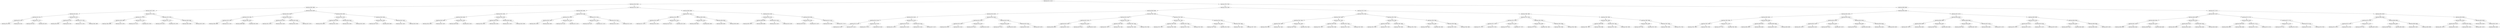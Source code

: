 digraph G{
21375876 [label="Node{data=[6112, 6112]}"]
21375876 -> 130381336
130381336 [label="Node{data=[5044, 5044]}"]
130381336 -> 952975535
952975535 [label="Node{data=[2088, 2088]}"]
952975535 -> 1601507819
1601507819 [label="Node{data=[1867, 1867]}"]
1601507819 -> 1876888458
1876888458 [label="Node{data=[919, 919]}"]
1876888458 -> 1132910047
1132910047 [label="Node{data=[915, 915]}"]
1132910047 -> 287063352
287063352 [label="Node{data=[913, 913]}"]
287063352 -> 1712430265
1712430265 [label="Node{data=[780, 780]}"]
287063352 -> 1904560298
1904560298 [label="Node{data=[914, 914]}"]
1132910047 -> 72893288
72893288 [label="Node{data=[917, 917]}"]
72893288 -> 1960663846
1960663846 [label="Node{data=[916, 916]}"]
72893288 -> 516154704
516154704 [label="Node{data=[918, 918]}"]
1876888458 -> 1163411002
1163411002 [label="Node{data=[923, 923]}"]
1163411002 -> 56456954
56456954 [label="Node{data=[921, 921]}"]
56456954 -> 491198940
491198940 [label="Node{data=[920, 920]}"]
56456954 -> 481269313
481269313 [label="Node{data=[922, 922]}"]
1163411002 -> 411226624
411226624 [label="Node{data=[1379, 1379]}"]
411226624 -> 1887472972
1887472972 [label="Node{data=[1374, 1374]}"]
411226624 -> 1429009273
1429009273 [label="Node{data=[1866, 1866]}"]
1601507819 -> 894532099
894532099 [label="Node{data=[1875, 1875]}"]
894532099 -> 1003338875
1003338875 [label="Node{data=[1871, 1871]}"]
1003338875 -> 1330883747
1330883747 [label="Node{data=[1869, 1869]}"]
1330883747 -> 2111191307
2111191307 [label="Node{data=[1868, 1868]}"]
1330883747 -> 1139394000
1139394000 [label="Node{data=[1870, 1870]}"]
1003338875 -> 353470386
353470386 [label="Node{data=[1873, 1873]}"]
353470386 -> 1198855943
1198855943 [label="Node{data=[1872, 1872]}"]
353470386 -> 187134083
187134083 [label="Node{data=[1874, 1874]}"]
894532099 -> 116253554
116253554 [label="Node{data=[1879, 1879]}"]
116253554 -> 534300682
534300682 [label="Node{data=[1877, 1877]}"]
534300682 -> 1887058393
1887058393 [label="Node{data=[1876, 1876]}"]
534300682 -> 1080683581
1080683581 [label="Node{data=[1878, 1878]}"]
116253554 -> 695623985
695623985 [label="Node{data=[2086, 2086]}"]
695623985 -> 1891071117
1891071117 [label="Node{data=[1880, 1880]}"]
695623985 -> 1361194931
1361194931 [label="Node{data=[2087, 2087]}"]
952975535 -> 1579497902
1579497902 [label="Node{data=[5028, 5028]}"]
1579497902 -> 1145091250
1145091250 [label="Node{data=[5020, 5020]}"]
1145091250 -> 253273003
253273003 [label="Node{data=[2138, 2138]}"]
253273003 -> 1334270540
1334270540 [label="Node{data=[2109, 2109]}"]
1334270540 -> 949547611
949547611 [label="Node{data=[2089, 2089]}"]
1334270540 -> 2042373342
2042373342 [label="Node{data=[2119, 2119]}"]
253273003 -> 871617977
871617977 [label="Node{data=[4967, 4967]}"]
871617977 -> 1188281521
1188281521 [label="Node{data=[4888, 4888]}"]
871617977 -> 967218202
967218202 [label="Node{data=[5004, 5004]}"]
1145091250 -> 564452644
564452644 [label="Node{data=[5024, 5024]}"]
564452644 -> 207063732
207063732 [label="Node{data=[5022, 5022]}"]
207063732 -> 1471842747
1471842747 [label="Node{data=[5021, 5021]}"]
207063732 -> 1521602834
1521602834 [label="Node{data=[5023, 5023]}"]
564452644 -> 1568373405
1568373405 [label="Node{data=[5026, 5026]}"]
1568373405 -> 1841912236
1841912236 [label="Node{data=[5025, 5025]}"]
1568373405 -> 1849549567
1849549567 [label="Node{data=[5027, 5027]}"]
1579497902 -> 978356075
978356075 [label="Node{data=[5036, 5036]}"]
978356075 -> 1014607150
1014607150 [label="Node{data=[5032, 5032]}"]
1014607150 -> 467310388
467310388 [label="Node{data=[5030, 5030]}"]
467310388 -> 452048042
452048042 [label="Node{data=[5029, 5029]}"]
467310388 -> 614732608
614732608 [label="Node{data=[5031, 5031]}"]
1014607150 -> 1430637095
1430637095 [label="Node{data=[5034, 5034]}"]
1430637095 -> 443126924
443126924 [label="Node{data=[5033, 5033]}"]
1430637095 -> 220866447
220866447 [label="Node{data=[5035, 5035]}"]
978356075 -> 160435065
160435065 [label="Node{data=[5040, 5040]}"]
160435065 -> 1929378974
1929378974 [label="Node{data=[5038, 5038]}"]
1929378974 -> 610589625
610589625 [label="Node{data=[5037, 5037]}"]
1929378974 -> 2016315109
2016315109 [label="Node{data=[5039, 5039]}"]
160435065 -> 1911329114
1911329114 [label="Node{data=[5042, 5042]}"]
1911329114 -> 2096797941
2096797941 [label="Node{data=[5041, 5041]}"]
1911329114 -> 2126589376
2126589376 [label="Node{data=[5043, 5043]}"]
130381336 -> 1918145875
1918145875 [label="Node{data=[5156, 5156]}"]
1918145875 -> 1739041794
1739041794 [label="Node{data=[5060, 5060]}"]
1739041794 -> 1337109811
1337109811 [label="Node{data=[5052, 5052]}"]
1337109811 -> 946480680
946480680 [label="Node{data=[5048, 5048]}"]
946480680 -> 1858261627
1858261627 [label="Node{data=[5046, 5046]}"]
1858261627 -> 878683165
878683165 [label="Node{data=[5045, 5045]}"]
1858261627 -> 1851673744
1851673744 [label="Node{data=[5047, 5047]}"]
946480680 -> 124546069
124546069 [label="Node{data=[5050, 5050]}"]
124546069 -> 2135238537
2135238537 [label="Node{data=[5049, 5049]}"]
124546069 -> 921897776
921897776 [label="Node{data=[5051, 5051]}"]
1337109811 -> 718666674
718666674 [label="Node{data=[5056, 5056]}"]
718666674 -> 1312634425
1312634425 [label="Node{data=[5054, 5054]}"]
1312634425 -> 412236056
412236056 [label="Node{data=[5053, 5053]}"]
1312634425 -> 915807153
915807153 [label="Node{data=[5055, 5055]}"]
718666674 -> 857435834
857435834 [label="Node{data=[5058, 5058]}"]
857435834 -> 347085342
347085342 [label="Node{data=[5057, 5057]}"]
857435834 -> 493075305
493075305 [label="Node{data=[5059, 5059]}"]
1739041794 -> 456028391
456028391 [label="Node{data=[5148, 5148]}"]
456028391 -> 1940435846
1940435846 [label="Node{data=[5144, 5144]}"]
1940435846 -> 1734096647
1734096647 [label="Node{data=[5062, 5062]}"]
1734096647 -> 1734631542
1734631542 [label="Node{data=[5061, 5061]}"]
1734096647 -> 254119221
254119221 [label="Node{data=[5063, 5063]}"]
1940435846 -> 958868436
958868436 [label="Node{data=[5146, 5146]}"]
958868436 -> 1069930488
1069930488 [label="Node{data=[5145, 5145]}"]
958868436 -> 2078701478
2078701478 [label="Node{data=[5147, 5147]}"]
456028391 -> 1476985290
1476985290 [label="Node{data=[5152, 5152]}"]
1476985290 -> 1492187284
1492187284 [label="Node{data=[5150, 5150]}"]
1492187284 -> 1226542693
1226542693 [label="Node{data=[5149, 5149]}"]
1492187284 -> 25729959
25729959 [label="Node{data=[5151, 5151]}"]
1476985290 -> 295689485
295689485 [label="Node{data=[5154, 5154]}"]
295689485 -> 1324655602
1324655602 [label="Node{data=[5153, 5153]}"]
295689485 -> 1527346415
1527346415 [label="Node{data=[5155, 5155]}"]
1918145875 -> 513378698
513378698 [label="Node{data=[6096, 6096]}"]
513378698 -> 1904302305
1904302305 [label="Node{data=[5451, 5451]}"]
1904302305 -> 436313616
436313616 [label="Node{data=[5160, 5160]}"]
436313616 -> 180301747
180301747 [label="Node{data=[5158, 5158]}"]
180301747 -> 1480078007
1480078007 [label="Node{data=[5157, 5157]}"]
180301747 -> 595934977
595934977 [label="Node{data=[5159, 5159]}"]
436313616 -> 904057983
904057983 [label="Node{data=[5162, 5162]}"]
904057983 -> 1179891655
1179891655 [label="Node{data=[5161, 5161]}"]
904057983 -> 1609009200
1609009200 [label="Node{data=[5220, 5220]}"]
1904302305 -> 1435556346
1435556346 [label="Node{data=[6092, 6092]}"]
1435556346 -> 1987227163
1987227163 [label="Node{data=[5901, 5901]}"]
1987227163 -> 767869597
767869597 [label="Node{data=[5495, 5495]}"]
1987227163 -> 1317103901
1317103901 [label="Node{data=[6091, 6091]}"]
1435556346 -> 495789630
495789630 [label="Node{data=[6094, 6094]}"]
495789630 -> 2121023970
2121023970 [label="Node{data=[6093, 6093]}"]
495789630 -> 1974973592
1974973592 [label="Node{data=[6095, 6095]}"]
513378698 -> 817623730
817623730 [label="Node{data=[6104, 6104]}"]
817623730 -> 1156812365
1156812365 [label="Node{data=[6100, 6100]}"]
1156812365 -> 1485616224
1485616224 [label="Node{data=[6098, 6098]}"]
1485616224 -> 274192541
274192541 [label="Node{data=[6097, 6097]}"]
1485616224 -> 2132182599
2132182599 [label="Node{data=[6099, 6099]}"]
1156812365 -> 659553806
659553806 [label="Node{data=[6102, 6102]}"]
659553806 -> 442327347
442327347 [label="Node{data=[6101, 6101]}"]
659553806 -> 887144917
887144917 [label="Node{data=[6103, 6103]}"]
817623730 -> 2140102064
2140102064 [label="Node{data=[6108, 6108]}"]
2140102064 -> 661152705
661152705 [label="Node{data=[6106, 6106]}"]
661152705 -> 1456327398
1456327398 [label="Node{data=[6105, 6105]}"]
661152705 -> 1678858115
1678858115 [label="Node{data=[6107, 6107]}"]
2140102064 -> 1635185772
1635185772 [label="Node{data=[6110, 6110]}"]
1635185772 -> 90502632
90502632 [label="Node{data=[6109, 6109]}"]
1635185772 -> 1028031832
1028031832 [label="Node{data=[6111, 6111]}"]
21375876 -> 1401249852
1401249852 [label="Node{data=[7902, 7902]}"]
1401249852 -> 84290484
84290484 [label="Node{data=[7838, 7838]}"]
84290484 -> 661607753
661607753 [label="Node{data=[6508, 6508]}"]
661607753 -> 772434105
772434105 [label="Node{data=[6128, 6128]}"]
772434105 -> 1458993604
1458993604 [label="Node{data=[6120, 6120]}"]
1458993604 -> 1654240037
1654240037 [label="Node{data=[6116, 6116]}"]
1654240037 -> 1065449250
1065449250 [label="Node{data=[6114, 6114]}"]
1065449250 -> 1110679499
1110679499 [label="Node{data=[6113, 6113]}"]
1065449250 -> 661579280
661579280 [label="Node{data=[6115, 6115]}"]
1654240037 -> 138504515
138504515 [label="Node{data=[6118, 6118]}"]
138504515 -> 1011689230
1011689230 [label="Node{data=[6117, 6117]}"]
138504515 -> 1658731147
1658731147 [label="Node{data=[6119, 6119]}"]
1458993604 -> 844111526
844111526 [label="Node{data=[6124, 6124]}"]
844111526 -> 836264670
836264670 [label="Node{data=[6122, 6122]}"]
836264670 -> 1685608124
1685608124 [label="Node{data=[6121, 6121]}"]
836264670 -> 2002858714
2002858714 [label="Node{data=[6123, 6123]}"]
844111526 -> 1165408190
1165408190 [label="Node{data=[6126, 6126]}"]
1165408190 -> 936047452
936047452 [label="Node{data=[6125, 6125]}"]
1165408190 -> 295804591
295804591 [label="Node{data=[6127, 6127]}"]
772434105 -> 1864927651
1864927651 [label="Node{data=[6136, 6136]}"]
1864927651 -> 529729727
529729727 [label="Node{data=[6132, 6132]}"]
529729727 -> 2133018626
2133018626 [label="Node{data=[6130, 6130]}"]
2133018626 -> 1651172783
1651172783 [label="Node{data=[6129, 6129]}"]
2133018626 -> 1227099600
1227099600 [label="Node{data=[6131, 6131]}"]
529729727 -> 1316303547
1316303547 [label="Node{data=[6134, 6134]}"]
1316303547 -> 737345583
737345583 [label="Node{data=[6133, 6133]}"]
1316303547 -> 503435107
503435107 [label="Node{data=[6135, 6135]}"]
1864927651 -> 2007108606
2007108606 [label="Node{data=[6140, 6140]}"]
2007108606 -> 279256923
279256923 [label="Node{data=[6138, 6138]}"]
279256923 -> 593794840
593794840 [label="Node{data=[6137, 6137]}"]
279256923 -> 856571584
856571584 [label="Node{data=[6139, 6139]}"]
2007108606 -> 1410612900
1410612900 [label="Node{data=[6232, 6232]}"]
1410612900 -> 1819524282
1819524282 [label="Node{data=[6192, 6192]}"]
1410612900 -> 1806183035
1806183035 [label="Node{data=[6470, 6470]}"]
661607753 -> 689107440
689107440 [label="Node{data=[7586, 7586]}"]
689107440 -> 1552292712
1552292712 [label="Node{data=[6516, 6516]}"]
1552292712 -> 761395758
761395758 [label="Node{data=[6512, 6512]}"]
761395758 -> 120645131
120645131 [label="Node{data=[6510, 6510]}"]
120645131 -> 965937772
965937772 [label="Node{data=[6509, 6509]}"]
120645131 -> 1428294509
1428294509 [label="Node{data=[6511, 6511]}"]
761395758 -> 1999645549
1999645549 [label="Node{data=[6514, 6514]}"]
1999645549 -> 2008062782
2008062782 [label="Node{data=[6513, 6513]}"]
1999645549 -> 1456549838
1456549838 [label="Node{data=[6515, 6515]}"]
1552292712 -> 325926682
325926682 [label="Node{data=[7582, 7582]}"]
325926682 -> 1710228825
1710228825 [label="Node{data=[7580, 7580]}"]
1710228825 -> 384437170
384437170 [label="Node{data=[6517, 6517]}"]
1710228825 -> 1234893310
1234893310 [label="Node{data=[7581, 7581]}"]
325926682 -> 871733816
871733816 [label="Node{data=[7584, 7584]}"]
871733816 -> 1456114642
1456114642 [label="Node{data=[7583, 7583]}"]
871733816 -> 272350498
272350498 [label="Node{data=[7585, 7585]}"]
689107440 -> 242283474
242283474 [label="Node{data=[7594, 7594]}"]
242283474 -> 298556542
298556542 [label="Node{data=[7590, 7590]}"]
298556542 -> 333255054
333255054 [label="Node{data=[7588, 7588]}"]
333255054 -> 1581415546
1581415546 [label="Node{data=[7587, 7587]}"]
333255054 -> 1470491139
1470491139 [label="Node{data=[7589, 7589]}"]
298556542 -> 448836837
448836837 [label="Node{data=[7592, 7592]}"]
448836837 -> 1642764114
1642764114 [label="Node{data=[7591, 7591]}"]
448836837 -> 747013817
747013817 [label="Node{data=[7593, 7593]}"]
242283474 -> 1418429656
1418429656 [label="Node{data=[7834, 7834]}"]
1418429656 -> 1265853744
1265853744 [label="Node{data=[7646, 7646]}"]
1265853744 -> 2123774731
2123774731 [label="Node{data=[7626, 7626]}"]
1265853744 -> 1715329326
1715329326 [label="Node{data=[7833, 7833]}"]
1418429656 -> 1847078005
1847078005 [label="Node{data=[7836, 7836]}"]
1847078005 -> 1049796195
1049796195 [label="Node{data=[7835, 7835]}"]
1847078005 -> 1905501401
1905501401 [label="Node{data=[7837, 7837]}"]
84290484 -> 2037376876
2037376876 [label="Node{data=[7870, 7870]}"]
2037376876 -> 1455097776
1455097776 [label="Node{data=[7854, 7854]}"]
1455097776 -> 2096163458
2096163458 [label="Node{data=[7846, 7846]}"]
2096163458 -> 271137961
271137961 [label="Node{data=[7842, 7842]}"]
271137961 -> 385609031
385609031 [label="Node{data=[7840, 7840]}"]
385609031 -> 418643631
418643631 [label="Node{data=[7839, 7839]}"]
385609031 -> 1672258505
1672258505 [label="Node{data=[7841, 7841]}"]
271137961 -> 976815969
976815969 [label="Node{data=[7844, 7844]}"]
976815969 -> 1944147124
1944147124 [label="Node{data=[7843, 7843]}"]
976815969 -> 1952500449
1952500449 [label="Node{data=[7845, 7845]}"]
2096163458 -> 1918147919
1918147919 [label="Node{data=[7850, 7850]}"]
1918147919 -> 2395755
2395755 [label="Node{data=[7848, 7848]}"]
2395755 -> 2040081967
2040081967 [label="Node{data=[7847, 7847]}"]
2395755 -> 199021631
199021631 [label="Node{data=[7849, 7849]}"]
1918147919 -> 1563725550
1563725550 [label="Node{data=[7852, 7852]}"]
1563725550 -> 2043086069
2043086069 [label="Node{data=[7851, 7851]}"]
1563725550 -> 1235199412
1235199412 [label="Node{data=[7853, 7853]}"]
1455097776 -> 605027732
605027732 [label="Node{data=[7862, 7862]}"]
605027732 -> 1572164613
1572164613 [label="Node{data=[7858, 7858]}"]
1572164613 -> 479466474
479466474 [label="Node{data=[7856, 7856]}"]
479466474 -> 680703945
680703945 [label="Node{data=[7855, 7855]}"]
479466474 -> 1940524050
1940524050 [label="Node{data=[7857, 7857]}"]
1572164613 -> 71858974
71858974 [label="Node{data=[7860, 7860]}"]
71858974 -> 947860286
947860286 [label="Node{data=[7859, 7859]}"]
71858974 -> 99542791
99542791 [label="Node{data=[7861, 7861]}"]
605027732 -> 646422836
646422836 [label="Node{data=[7866, 7866]}"]
646422836 -> 1632681585
1632681585 [label="Node{data=[7864, 7864]}"]
1632681585 -> 544708518
544708518 [label="Node{data=[7863, 7863]}"]
1632681585 -> 1381206640
1381206640 [label="Node{data=[7865, 7865]}"]
646422836 -> 1237716751
1237716751 [label="Node{data=[7868, 7868]}"]
1237716751 -> 763466608
763466608 [label="Node{data=[7867, 7867]}"]
1237716751 -> 827845569
827845569 [label="Node{data=[7869, 7869]}"]
2037376876 -> 2140796817
2140796817 [label="Node{data=[7886, 7886]}"]
2140796817 -> 106836250
106836250 [label="Node{data=[7878, 7878]}"]
106836250 -> 669333682
669333682 [label="Node{data=[7874, 7874]}"]
669333682 -> 702727788
702727788 [label="Node{data=[7872, 7872]}"]
702727788 -> 427264446
427264446 [label="Node{data=[7871, 7871]}"]
702727788 -> 1851178347
1851178347 [label="Node{data=[7873, 7873]}"]
669333682 -> 1626876091
1626876091 [label="Node{data=[7876, 7876]}"]
1626876091 -> 1603687278
1603687278 [label="Node{data=[7875, 7875]}"]
1626876091 -> 2047413083
2047413083 [label="Node{data=[7877, 7877]}"]
106836250 -> 569334932
569334932 [label="Node{data=[7882, 7882]}"]
569334932 -> 15930850
15930850 [label="Node{data=[7880, 7880]}"]
15930850 -> 1838361521
1838361521 [label="Node{data=[7879, 7879]}"]
15930850 -> 1609741963
1609741963 [label="Node{data=[7881, 7881]}"]
569334932 -> 77748765
77748765 [label="Node{data=[7884, 7884]}"]
77748765 -> 484840302
484840302 [label="Node{data=[7883, 7883]}"]
77748765 -> 1750887904
1750887904 [label="Node{data=[7885, 7885]}"]
2140796817 -> 575723662
575723662 [label="Node{data=[7894, 7894]}"]
575723662 -> 884214891
884214891 [label="Node{data=[7890, 7890]}"]
884214891 -> 409277680
409277680 [label="Node{data=[7888, 7888]}"]
409277680 -> 324884849
324884849 [label="Node{data=[7887, 7887]}"]
409277680 -> 938309436
938309436 [label="Node{data=[7889, 7889]}"]
884214891 -> 598663934
598663934 [label="Node{data=[7892, 7892]}"]
598663934 -> 333230319
333230319 [label="Node{data=[7891, 7891]}"]
598663934 -> 1781785908
1781785908 [label="Node{data=[7893, 7893]}"]
575723662 -> 918240217
918240217 [label="Node{data=[7898, 7898]}"]
918240217 -> 1649841890
1649841890 [label="Node{data=[7896, 7896]}"]
1649841890 -> 343607695
343607695 [label="Node{data=[7895, 7895]}"]
1649841890 -> 1628722289
1628722289 [label="Node{data=[7897, 7897]}"]
918240217 -> 245288569
245288569 [label="Node{data=[7900, 7900]}"]
245288569 -> 1487517902
1487517902 [label="Node{data=[7899, 7899]}"]
245288569 -> 340981029
340981029 [label="Node{data=[7901, 7901]}"]
1401249852 -> 1462144002
1462144002 [label="Node{data=[8388, 8388]}"]
1462144002 -> 800288153
800288153 [label="Node{data=[8356, 8356]}"]
800288153 -> 986304361
986304361 [label="Node{data=[8010, 8010]}"]
986304361 -> 959573704
959573704 [label="Node{data=[8002, 8002]}"]
959573704 -> 1511273328
1511273328 [label="Node{data=[7906, 7906]}"]
1511273328 -> 1853833742
1853833742 [label="Node{data=[7904, 7904]}"]
1853833742 -> 448358959
448358959 [label="Node{data=[7903, 7903]}"]
1853833742 -> 742952990
742952990 [label="Node{data=[7905, 7905]}"]
1511273328 -> 1463593300
1463593300 [label="Node{data=[7972, 7972]}"]
1463593300 -> 1128787599
1128787599 [label="Node{data=[7907, 7907]}"]
1463593300 -> 318639322
318639322 [label="Node{data=[7996, 7996]}"]
959573704 -> 2053027579
2053027579 [label="Node{data=[8006, 8006]}"]
2053027579 -> 1209718509
1209718509 [label="Node{data=[8004, 8004]}"]
1209718509 -> 886401783
886401783 [label="Node{data=[8003, 8003]}"]
1209718509 -> 1445931115
1445931115 [label="Node{data=[8005, 8005]}"]
2053027579 -> 1506387259
1506387259 [label="Node{data=[8008, 8008]}"]
1506387259 -> 1199226193
1199226193 [label="Node{data=[8007, 8007]}"]
1506387259 -> 1483203995
1483203995 [label="Node{data=[8009, 8009]}"]
986304361 -> 1998905996
1998905996 [label="Node{data=[8018, 8018]}"]
1998905996 -> 1674600750
1674600750 [label="Node{data=[8014, 8014]}"]
1674600750 -> 1909643312
1909643312 [label="Node{data=[8012, 8012]}"]
1909643312 -> 377397420
377397420 [label="Node{data=[8011, 8011]}"]
1909643312 -> 1184759917
1184759917 [label="Node{data=[8013, 8013]}"]
1674600750 -> 640139393
640139393 [label="Node{data=[8016, 8016]}"]
640139393 -> 1104383789
1104383789 [label="Node{data=[8015, 8015]}"]
640139393 -> 583740539
583740539 [label="Node{data=[8017, 8017]}"]
1998905996 -> 350276903
350276903 [label="Node{data=[8324, 8324]}"]
350276903 -> 215688434
215688434 [label="Node{data=[8049, 8049]}"]
215688434 -> 1361864867
1361864867 [label="Node{data=[8019, 8019]}"]
215688434 -> 712982025
712982025 [label="Node{data=[8168, 8168]}"]
350276903 -> 954488724
954488724 [label="Node{data=[8354, 8354]}"]
954488724 -> 1842153678
1842153678 [label="Node{data=[8353, 8353]}"]
954488724 -> 1603673252
1603673252 [label="Node{data=[8355, 8355]}"]
800288153 -> 206237225
206237225 [label="Node{data=[8372, 8372]}"]
206237225 -> 378028227
378028227 [label="Node{data=[8364, 8364]}"]
378028227 -> 319201700
319201700 [label="Node{data=[8360, 8360]}"]
319201700 -> 2090531932
2090531932 [label="Node{data=[8358, 8358]}"]
2090531932 -> 670723648
670723648 [label="Node{data=[8357, 8357]}"]
2090531932 -> 1939913764
1939913764 [label="Node{data=[8359, 8359]}"]
319201700 -> 1426925685
1426925685 [label="Node{data=[8362, 8362]}"]
1426925685 -> 2128496276
2128496276 [label="Node{data=[8361, 8361]}"]
1426925685 -> 178437985
178437985 [label="Node{data=[8363, 8363]}"]
378028227 -> 2081776525
2081776525 [label="Node{data=[8368, 8368]}"]
2081776525 -> 1080537850
1080537850 [label="Node{data=[8366, 8366]}"]
1080537850 -> 1283565188
1283565188 [label="Node{data=[8365, 8365]}"]
1080537850 -> 1405571522
1405571522 [label="Node{data=[8367, 8367]}"]
2081776525 -> 77154620
77154620 [label="Node{data=[8370, 8370]}"]
77154620 -> 2039794487
2039794487 [label="Node{data=[8369, 8369]}"]
77154620 -> 954267399
954267399 [label="Node{data=[8371, 8371]}"]
206237225 -> 1363208344
1363208344 [label="Node{data=[8380, 8380]}"]
1363208344 -> 534682405
534682405 [label="Node{data=[8376, 8376]}"]
534682405 -> 1087121050
1087121050 [label="Node{data=[8374, 8374]}"]
1087121050 -> 2133567819
2133567819 [label="Node{data=[8373, 8373]}"]
1087121050 -> 695831070
695831070 [label="Node{data=[8375, 8375]}"]
534682405 -> 1117076391
1117076391 [label="Node{data=[8378, 8378]}"]
1117076391 -> 1674325401
1674325401 [label="Node{data=[8377, 8377]}"]
1117076391 -> 1099936090
1099936090 [label="Node{data=[8379, 8379]}"]
1363208344 -> 608430607
608430607 [label="Node{data=[8384, 8384]}"]
608430607 -> 1331737891
1331737891 [label="Node{data=[8382, 8382]}"]
1331737891 -> 1304619443
1304619443 [label="Node{data=[8381, 8381]}"]
1331737891 -> 1912312880
1912312880 [label="Node{data=[8383, 8383]}"]
608430607 -> 1246956434
1246956434 [label="Node{data=[8386, 8386]}"]
1246956434 -> 5269078
5269078 [label="Node{data=[8385, 8385]}"]
1246956434 -> 1510312094
1510312094 [label="Node{data=[8387, 8387]}"]
1462144002 -> 2004012538
2004012538 [label="Node{data=[8721, 8721]}"]
2004012538 -> 632248093
632248093 [label="Node{data=[8457, 8457]}"]
632248093 -> 651097896
651097896 [label="Node{data=[8449, 8449]}"]
651097896 -> 1358551575
1358551575 [label="Node{data=[8445, 8445]}"]
1358551575 -> 822460655
822460655 [label="Node{data=[8412, 8412]}"]
822460655 -> 1858956909
1858956909 [label="Node{data=[8389, 8389]}"]
822460655 -> 1064022827
1064022827 [label="Node{data=[8444, 8444]}"]
1358551575 -> 559742899
559742899 [label="Node{data=[8447, 8447]}"]
559742899 -> 1044464079
1044464079 [label="Node{data=[8446, 8446]}"]
559742899 -> 997916268
997916268 [label="Node{data=[8448, 8448]}"]
651097896 -> 1508569283
1508569283 [label="Node{data=[8453, 8453]}"]
1508569283 -> 529345834
529345834 [label="Node{data=[8451, 8451]}"]
529345834 -> 737564717
737564717 [label="Node{data=[8450, 8450]}"]
529345834 -> 1192446625
1192446625 [label="Node{data=[8452, 8452]}"]
1508569283 -> 1240581736
1240581736 [label="Node{data=[8455, 8455]}"]
1240581736 -> 1063470593
1063470593 [label="Node{data=[8454, 8454]}"]
1240581736 -> 650991344
650991344 [label="Node{data=[8456, 8456]}"]
632248093 -> 2069255882
2069255882 [label="Node{data=[8713, 8713]}"]
2069255882 -> 1020464462
1020464462 [label="Node{data=[8503, 8503]}"]
1020464462 -> 421857179
421857179 [label="Node{data=[8459, 8459]}"]
421857179 -> 1427351705
1427351705 [label="Node{data=[8458, 8458]}"]
421857179 -> 481969399
481969399 [label="Node{data=[8494, 8494]}"]
1020464462 -> 942113619
942113619 [label="Node{data=[8711, 8711]}"]
942113619 -> 151994899
151994899 [label="Node{data=[8710, 8710]}"]
942113619 -> 1099986123
1099986123 [label="Node{data=[8712, 8712]}"]
2069255882 -> 264441330
264441330 [label="Node{data=[8717, 8717]}"]
264441330 -> 200944194
200944194 [label="Node{data=[8715, 8715]}"]
200944194 -> 2023157492
2023157492 [label="Node{data=[8714, 8714]}"]
200944194 -> 987953921
987953921 [label="Node{data=[8716, 8716]}"]
264441330 -> 760859954
760859954 [label="Node{data=[8719, 8719]}"]
760859954 -> 1999330017
1999330017 [label="Node{data=[8718, 8718]}"]
760859954 -> 939912126
939912126 [label="Node{data=[8720, 8720]}"]
2004012538 -> 353510732
353510732 [label="Node{data=[8910, 8910]}"]
353510732 -> 1992379009
1992379009 [label="Node{data=[8902, 8902]}"]
1992379009 -> 1536228074
1536228074 [label="Node{data=[8725, 8725]}"]
1536228074 -> 1289728573
1289728573 [label="Node{data=[8723, 8723]}"]
1289728573 -> 1214498479
1214498479 [label="Node{data=[8722, 8722]}"]
1289728573 -> 873072736
873072736 [label="Node{data=[8724, 8724]}"]
1536228074 -> 1754391457
1754391457 [label="Node{data=[8727, 8727]}"]
1754391457 -> 1500441300
1500441300 [label="Node{data=[8726, 8726]}"]
1754391457 -> 267258344
267258344 [label="Node{data=[8875, 8875]}"]
1992379009 -> 1807964541
1807964541 [label="Node{data=[8906, 8906]}"]
1807964541 -> 203957071
203957071 [label="Node{data=[8904, 8904]}"]
203957071 -> 574505044
574505044 [label="Node{data=[8903, 8903]}"]
203957071 -> 1566620850
1566620850 [label="Node{data=[8905, 8905]}"]
1807964541 -> 748228306
748228306 [label="Node{data=[8908, 8908]}"]
748228306 -> 1634103893
1634103893 [label="Node{data=[8907, 8907]}"]
748228306 -> 822780621
822780621 [label="Node{data=[8909, 8909]}"]
353510732 -> 1775701362
1775701362 [label="Node{data=[8918, 8918]}"]
1775701362 -> 224162052
224162052 [label="Node{data=[8914, 8914]}"]
224162052 -> 1610243616
1610243616 [label="Node{data=[8912, 8912]}"]
1610243616 -> 998409176
998409176 [label="Node{data=[8911, 8911]}"]
1610243616 -> 1794090311
1794090311 [label="Node{data=[8913, 8913]}"]
224162052 -> 81083727
81083727 [label="Node{data=[8916, 8916]}"]
81083727 -> 156461227
156461227 [label="Node{data=[8915, 8915]}"]
81083727 -> 652256794
652256794 [label="Node{data=[8917, 8917]}"]
1775701362 -> 833808924
833808924 [label="Node{data=[8920, 8920]}"]
833808924 -> 471897632
471897632 [label="Node{data=[8919, 8919]}"]
833808924 -> 237282111
237282111 [label="Node{data=[8921, 8921]}"]
237282111 -> 760681623
760681623 [label="Node{data=[8953, 8953]}"]
}